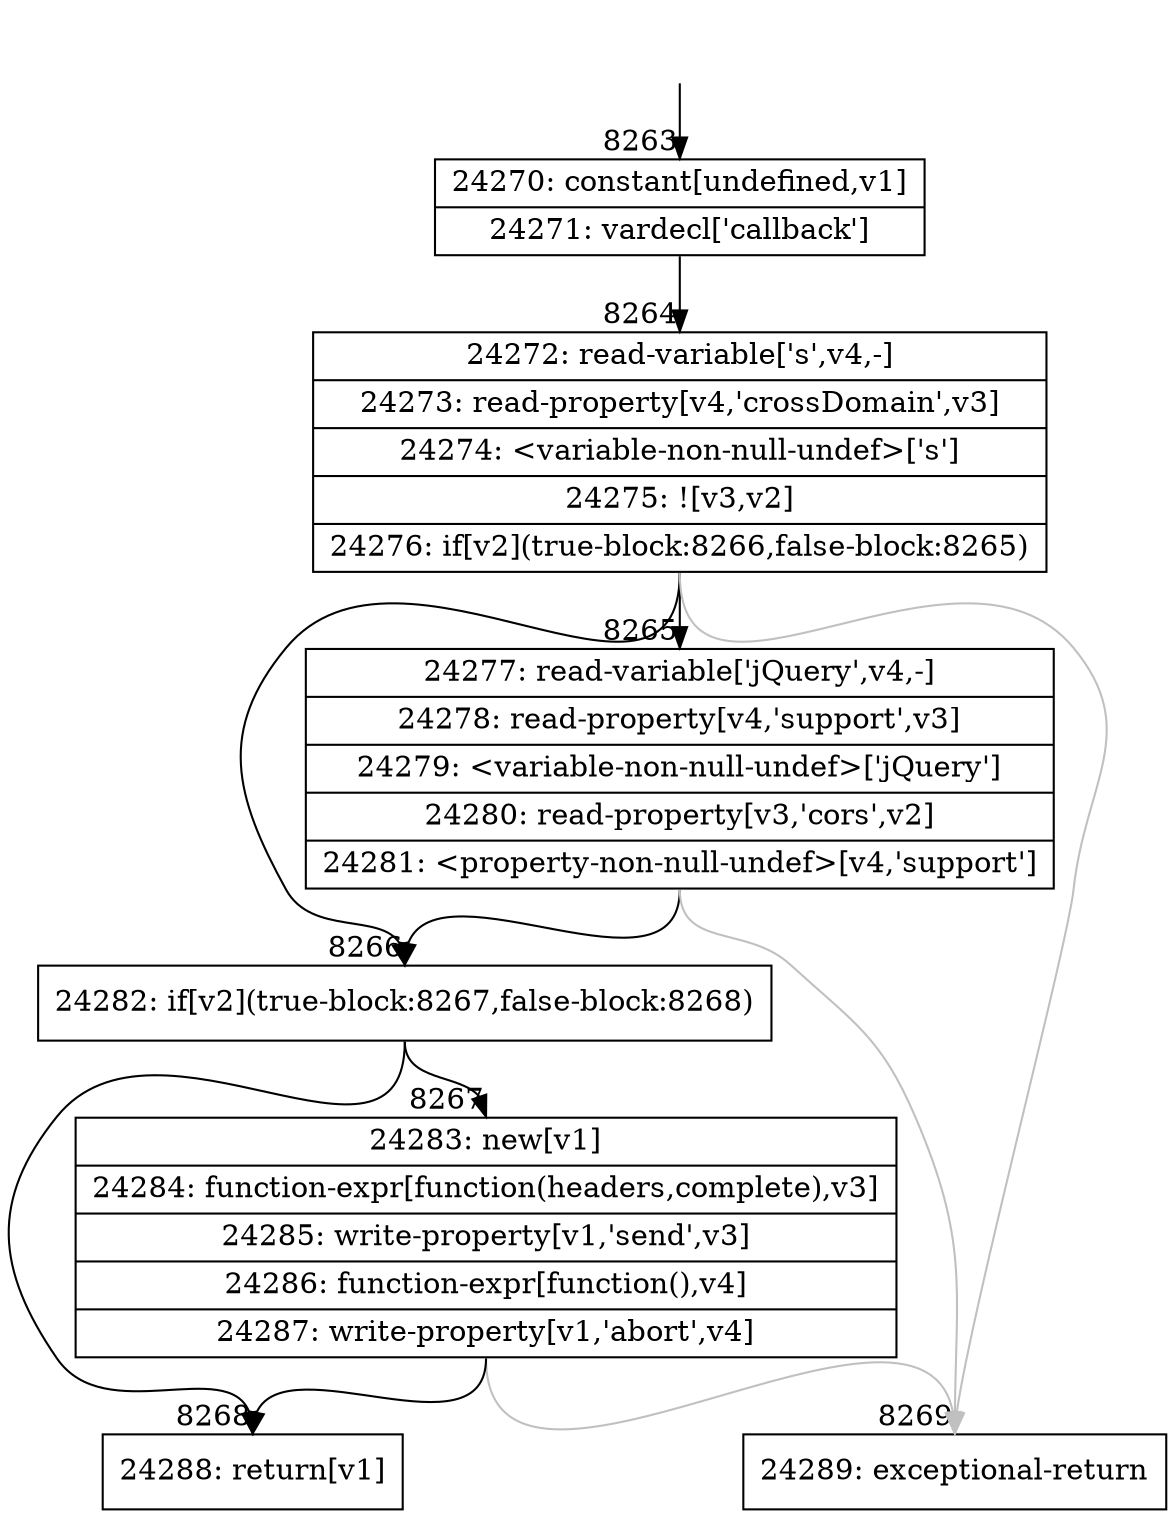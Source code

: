 digraph {
rankdir="TD"
BB_entry509[shape=none,label=""];
BB_entry509 -> BB8263 [tailport=s, headport=n, headlabel="    8263"]
BB8263 [shape=record label="{24270: constant[undefined,v1]|24271: vardecl['callback']}" ] 
BB8263 -> BB8264 [tailport=s, headport=n, headlabel="      8264"]
BB8264 [shape=record label="{24272: read-variable['s',v4,-]|24273: read-property[v4,'crossDomain',v3]|24274: \<variable-non-null-undef\>['s']|24275: ![v3,v2]|24276: if[v2](true-block:8266,false-block:8265)}" ] 
BB8264 -> BB8266 [tailport=s, headport=n, headlabel="      8266"]
BB8264 -> BB8265 [tailport=s, headport=n, headlabel="      8265"]
BB8264 -> BB8269 [tailport=s, headport=n, color=gray, headlabel="      8269"]
BB8265 [shape=record label="{24277: read-variable['jQuery',v4,-]|24278: read-property[v4,'support',v3]|24279: \<variable-non-null-undef\>['jQuery']|24280: read-property[v3,'cors',v2]|24281: \<property-non-null-undef\>[v4,'support']}" ] 
BB8265 -> BB8266 [tailport=s, headport=n]
BB8265 -> BB8269 [tailport=s, headport=n, color=gray]
BB8266 [shape=record label="{24282: if[v2](true-block:8267,false-block:8268)}" ] 
BB8266 -> BB8267 [tailport=s, headport=n, headlabel="      8267"]
BB8266 -> BB8268 [tailport=s, headport=n, headlabel="      8268"]
BB8267 [shape=record label="{24283: new[v1]|24284: function-expr[function(headers,complete),v3]|24285: write-property[v1,'send',v3]|24286: function-expr[function(),v4]|24287: write-property[v1,'abort',v4]}" ] 
BB8267 -> BB8268 [tailport=s, headport=n]
BB8267 -> BB8269 [tailport=s, headport=n, color=gray]
BB8268 [shape=record label="{24288: return[v1]}" ] 
BB8269 [shape=record label="{24289: exceptional-return}" ] 
}
